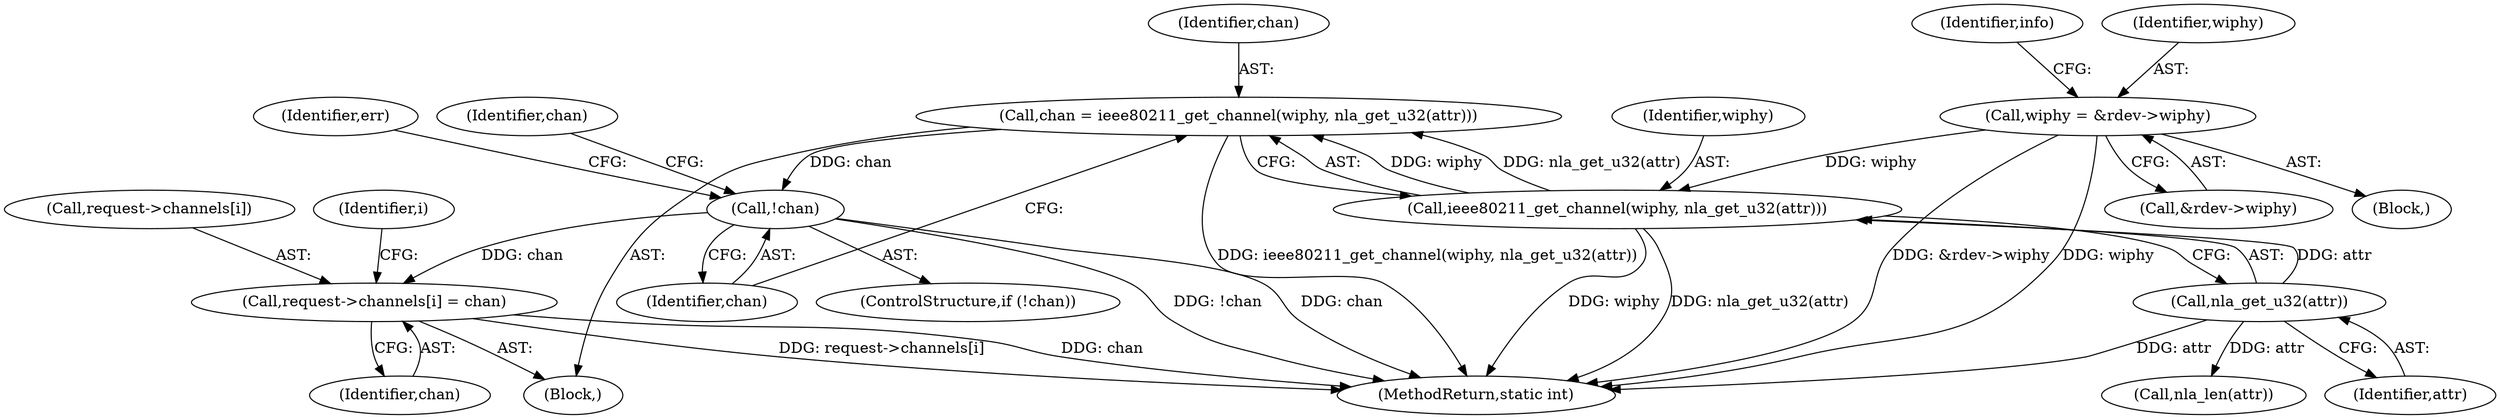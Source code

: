 digraph "0_linux_208c72f4fe44fe09577e7975ba0e7fa0278f3d03@array" {
"1000413" [label="(Call,request->channels[i] = chan)"];
"1000398" [label="(Call,!chan)"];
"1000391" [label="(Call,chan = ieee80211_get_channel(wiphy, nla_get_u32(attr)))"];
"1000393" [label="(Call,ieee80211_get_channel(wiphy, nla_get_u32(attr)))"];
"1000199" [label="(Call,wiphy = &rdev->wiphy)"];
"1000395" [label="(Call,nla_get_u32(attr))"];
"1000201" [label="(Call,&rdev->wiphy)"];
"1000399" [label="(Identifier,chan)"];
"1000414" [label="(Call,request->channels[i])"];
"1000208" [label="(Identifier,info)"];
"1000402" [label="(Identifier,err)"];
"1000394" [label="(Identifier,wiphy)"];
"1000395" [label="(Call,nla_get_u32(attr))"];
"1000409" [label="(Identifier,chan)"];
"1000413" [label="(Call,request->channels[i] = chan)"];
"1000398" [label="(Call,!chan)"];
"1000397" [label="(ControlStructure,if (!chan))"];
"1000419" [label="(Identifier,chan)"];
"1000389" [label="(Block,)"];
"1000521" [label="(Call,nla_len(attr))"];
"1000200" [label="(Identifier,wiphy)"];
"1000396" [label="(Identifier,attr)"];
"1000392" [label="(Identifier,chan)"];
"1000199" [label="(Call,wiphy = &rdev->wiphy)"];
"1000393" [label="(Call,ieee80211_get_channel(wiphy, nla_get_u32(attr)))"];
"1000106" [label="(Block,)"];
"1000632" [label="(MethodReturn,static int)"];
"1000391" [label="(Call,chan = ieee80211_get_channel(wiphy, nla_get_u32(attr)))"];
"1000421" [label="(Identifier,i)"];
"1000413" -> "1000389"  [label="AST: "];
"1000413" -> "1000419"  [label="CFG: "];
"1000414" -> "1000413"  [label="AST: "];
"1000419" -> "1000413"  [label="AST: "];
"1000421" -> "1000413"  [label="CFG: "];
"1000413" -> "1000632"  [label="DDG: request->channels[i]"];
"1000413" -> "1000632"  [label="DDG: chan"];
"1000398" -> "1000413"  [label="DDG: chan"];
"1000398" -> "1000397"  [label="AST: "];
"1000398" -> "1000399"  [label="CFG: "];
"1000399" -> "1000398"  [label="AST: "];
"1000402" -> "1000398"  [label="CFG: "];
"1000409" -> "1000398"  [label="CFG: "];
"1000398" -> "1000632"  [label="DDG: !chan"];
"1000398" -> "1000632"  [label="DDG: chan"];
"1000391" -> "1000398"  [label="DDG: chan"];
"1000391" -> "1000389"  [label="AST: "];
"1000391" -> "1000393"  [label="CFG: "];
"1000392" -> "1000391"  [label="AST: "];
"1000393" -> "1000391"  [label="AST: "];
"1000399" -> "1000391"  [label="CFG: "];
"1000391" -> "1000632"  [label="DDG: ieee80211_get_channel(wiphy, nla_get_u32(attr))"];
"1000393" -> "1000391"  [label="DDG: wiphy"];
"1000393" -> "1000391"  [label="DDG: nla_get_u32(attr)"];
"1000393" -> "1000395"  [label="CFG: "];
"1000394" -> "1000393"  [label="AST: "];
"1000395" -> "1000393"  [label="AST: "];
"1000393" -> "1000632"  [label="DDG: wiphy"];
"1000393" -> "1000632"  [label="DDG: nla_get_u32(attr)"];
"1000199" -> "1000393"  [label="DDG: wiphy"];
"1000395" -> "1000393"  [label="DDG: attr"];
"1000199" -> "1000106"  [label="AST: "];
"1000199" -> "1000201"  [label="CFG: "];
"1000200" -> "1000199"  [label="AST: "];
"1000201" -> "1000199"  [label="AST: "];
"1000208" -> "1000199"  [label="CFG: "];
"1000199" -> "1000632"  [label="DDG: &rdev->wiphy"];
"1000199" -> "1000632"  [label="DDG: wiphy"];
"1000395" -> "1000396"  [label="CFG: "];
"1000396" -> "1000395"  [label="AST: "];
"1000395" -> "1000632"  [label="DDG: attr"];
"1000395" -> "1000521"  [label="DDG: attr"];
}
